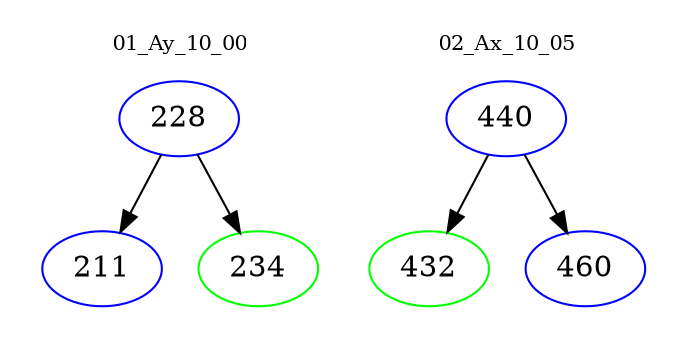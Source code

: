 digraph{
subgraph cluster_0 {
color = white
label = "01_Ay_10_00";
fontsize=10;
T0_228 [label="228", color="blue"]
T0_228 -> T0_211 [color="black"]
T0_211 [label="211", color="blue"]
T0_228 -> T0_234 [color="black"]
T0_234 [label="234", color="green"]
}
subgraph cluster_1 {
color = white
label = "02_Ax_10_05";
fontsize=10;
T1_440 [label="440", color="blue"]
T1_440 -> T1_432 [color="black"]
T1_432 [label="432", color="green"]
T1_440 -> T1_460 [color="black"]
T1_460 [label="460", color="blue"]
}
}
